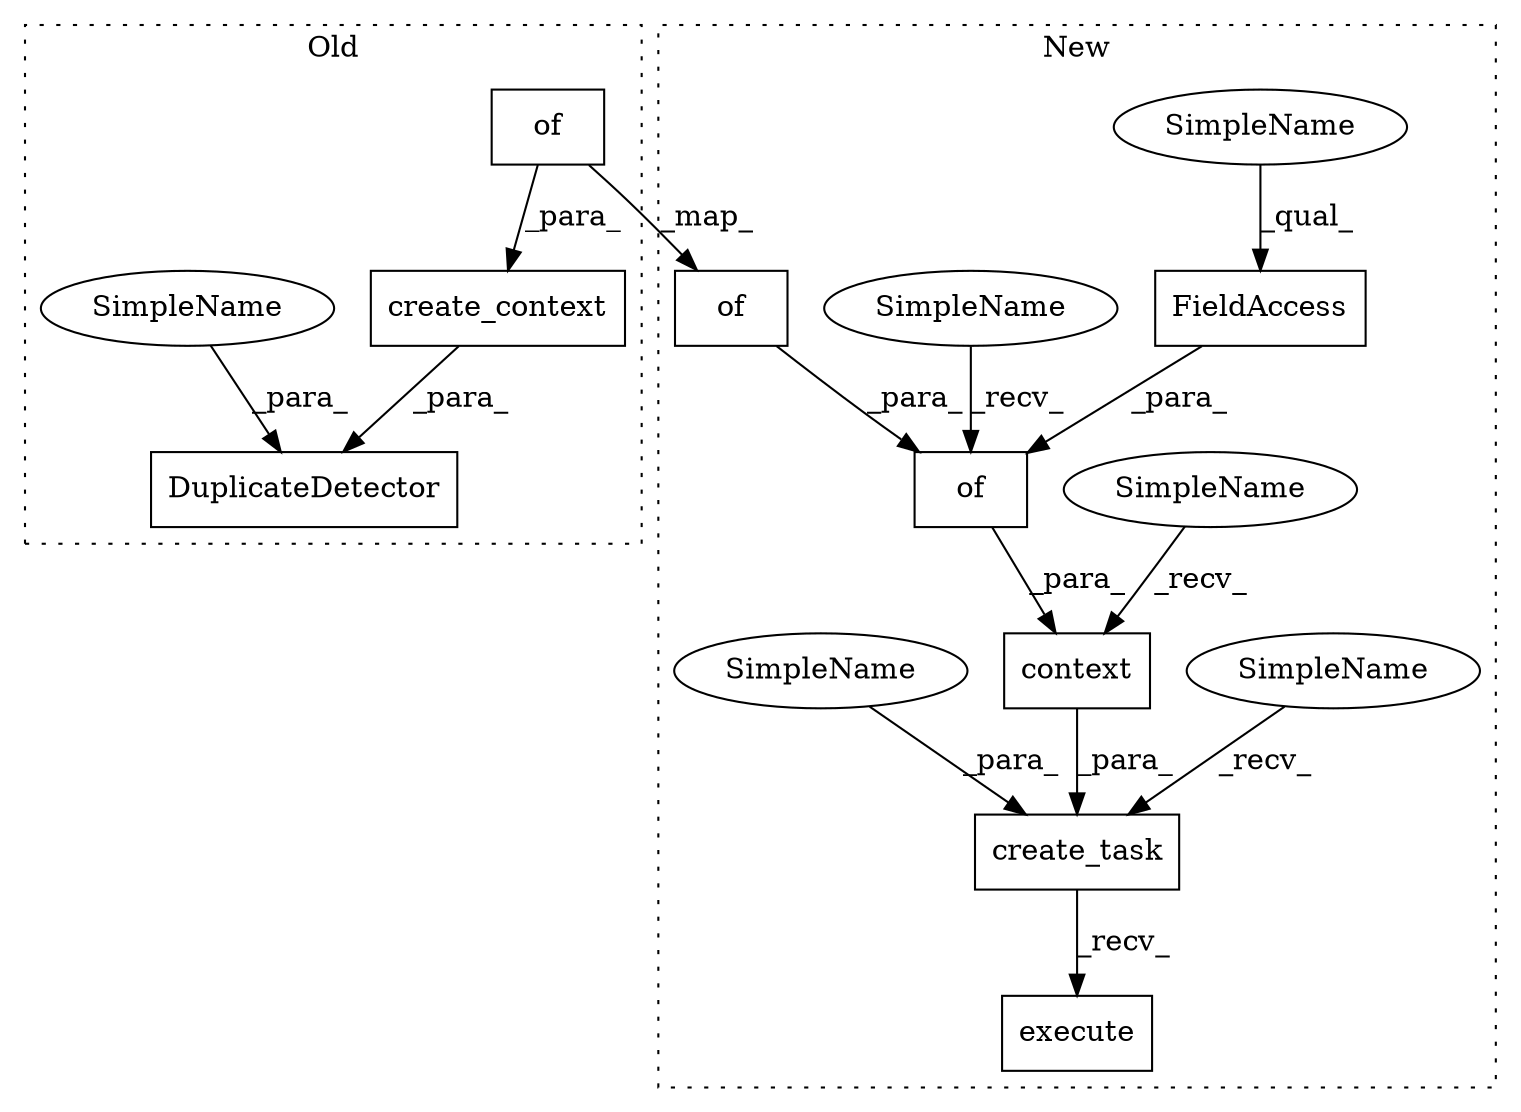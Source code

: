 digraph G {
subgraph cluster0 {
1 [label="create_context" a="32" s="4405,4431" l="15,1" shape="box"];
5 [label="of" a="32" s="4326,4375" l="3,1" shape="box"];
8 [label="DuplicateDetector" a="32" s="4387,4437" l="18,1" shape="box"];
14 [label="SimpleName" a="42" s="4433" l="4" shape="ellipse"];
label = "Old";
style="dotted";
}
subgraph cluster1 {
2 [label="create_task" a="32" s="4510,4534" l="12,1" shape="box"];
3 [label="context" a="32" s="4404,4493" l="8,1" shape="box"];
4 [label="of" a="32" s="4442,4491" l="3,1" shape="box"];
6 [label="of" a="32" s="4416,4492" l="3,1" shape="box"];
7 [label="FieldAccess" a="22" s="4419" l="18" shape="box"];
9 [label="execute" a="32" s="4546" l="9" shape="box"];
10 [label="SimpleName" a="42" s="4412" l="3" shape="ellipse"];
11 [label="SimpleName" a="42" s="4505" l="4" shape="ellipse"];
12 [label="SimpleName" a="42" s="4399" l="4" shape="ellipse"];
13 [label="SimpleName" a="42" s="4419" l="4" shape="ellipse"];
15 [label="SimpleName" a="42" s="4530" l="4" shape="ellipse"];
label = "New";
style="dotted";
}
1 -> 8 [label="_para_"];
2 -> 9 [label="_recv_"];
3 -> 2 [label="_para_"];
4 -> 6 [label="_para_"];
5 -> 4 [label="_map_"];
5 -> 1 [label="_para_"];
6 -> 3 [label="_para_"];
7 -> 6 [label="_para_"];
10 -> 6 [label="_recv_"];
11 -> 2 [label="_recv_"];
12 -> 3 [label="_recv_"];
13 -> 7 [label="_qual_"];
14 -> 8 [label="_para_"];
15 -> 2 [label="_para_"];
}